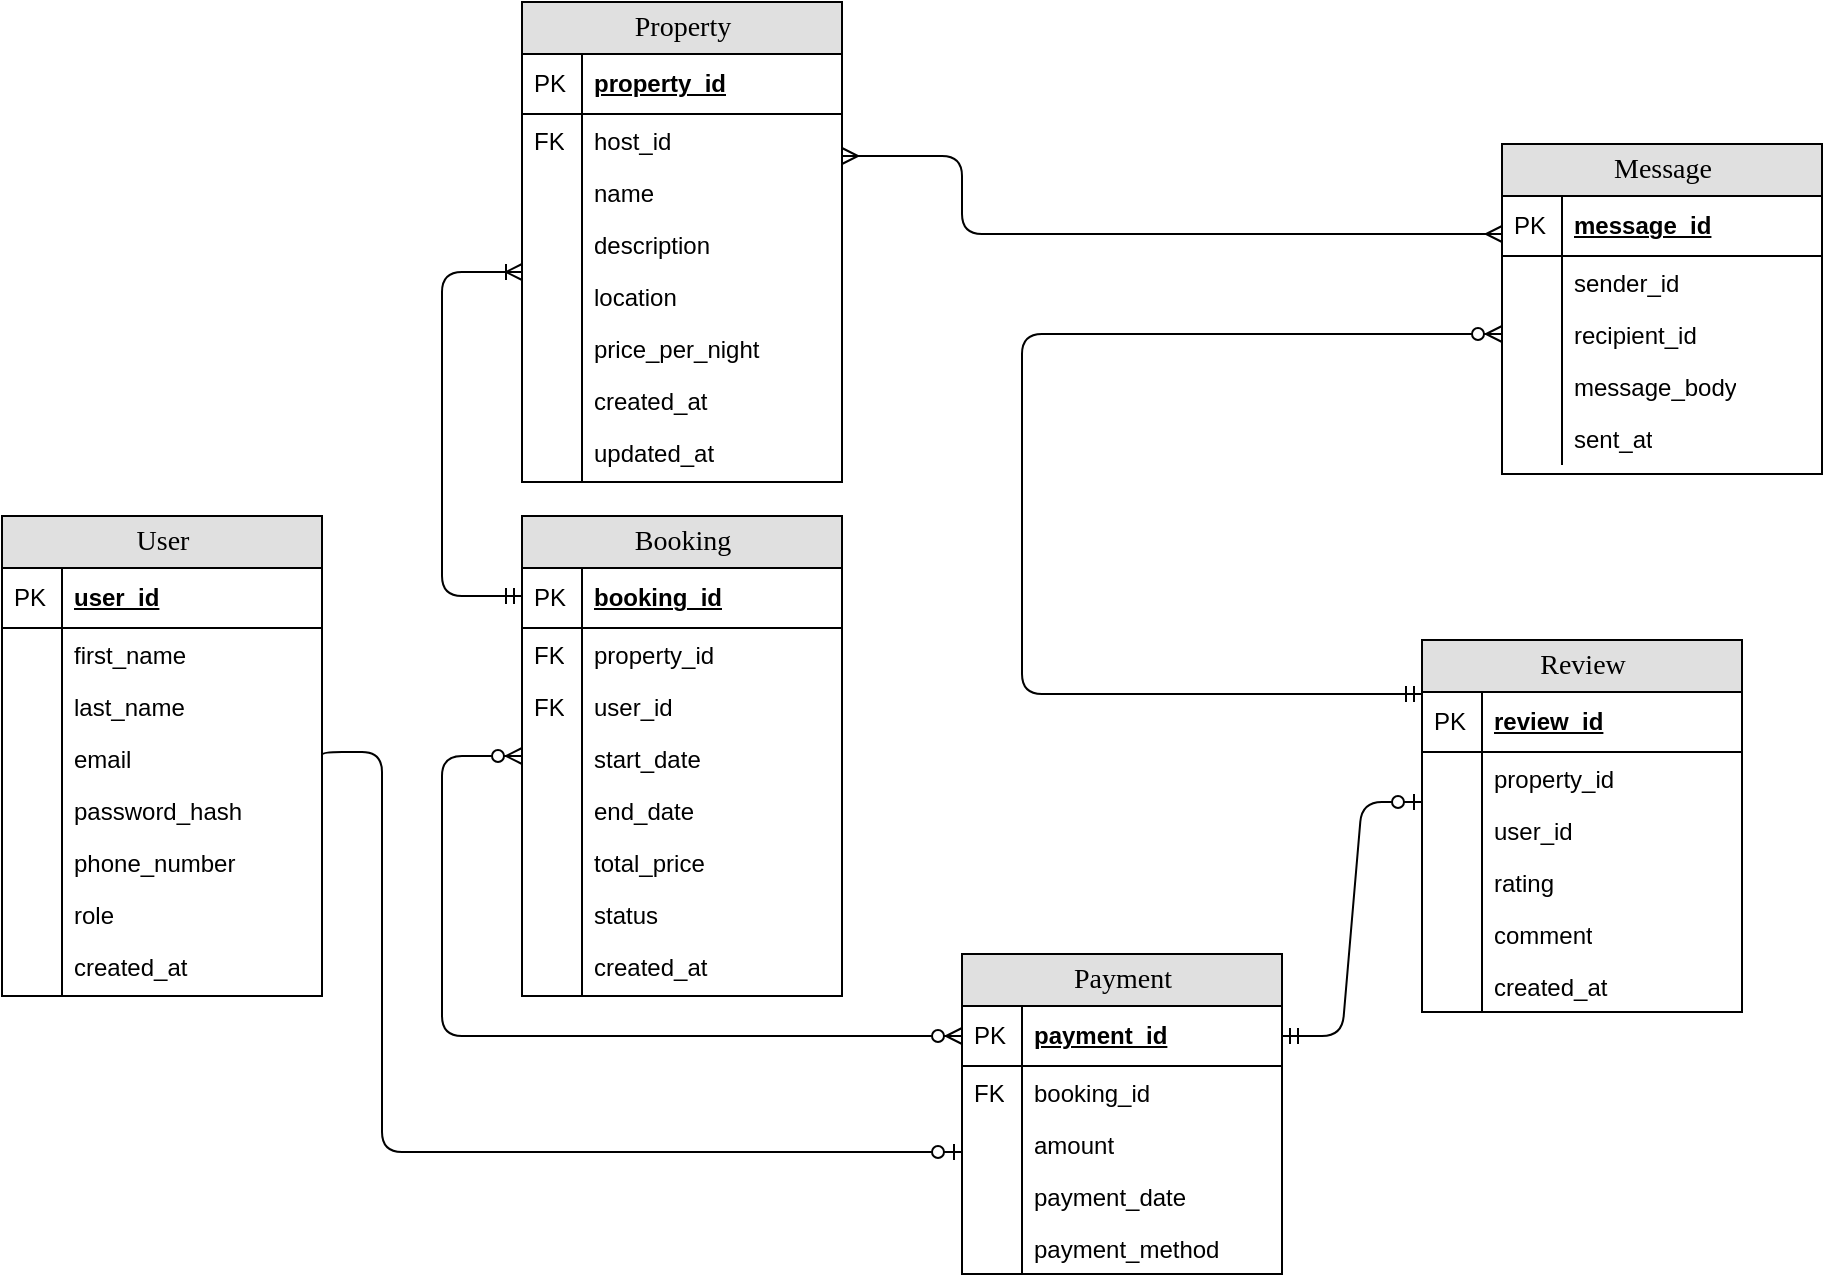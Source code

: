 <mxfile version="27.0.2">
  <diagram name="Page-1" id="e56a1550-8fbb-45ad-956c-1786394a9013">
    <mxGraphModel dx="603" dy="498" grid="1" gridSize="10" guides="1" tooltips="1" connect="1" arrows="1" fold="1" page="1" pageScale="1" pageWidth="1100" pageHeight="850" background="none" math="0" shadow="0">
      <root>
        <mxCell id="0" />
        <mxCell id="1" parent="0" />
        <mxCell id="2e49270ec7c68f3f-55" value="" style="edgeStyle=orthogonalEdgeStyle;html=1;endArrow=ERoneToMany;startArrow=ERmandOne;labelBackgroundColor=none;fontFamily=Verdana;fontSize=14;entryX=0;entryY=0.5;exitX=0;exitY=0.5;" parent="1" edge="1">
          <mxGeometry width="100" height="100" relative="1" as="geometry">
            <mxPoint x="290" y="401" as="sourcePoint" />
            <mxPoint x="290" y="239" as="targetPoint" />
            <Array as="points">
              <mxPoint x="250" y="401" />
              <mxPoint x="250" y="239" />
            </Array>
          </mxGeometry>
        </mxCell>
        <mxCell id="2e49270ec7c68f3f-56" value="" style="edgeStyle=orthogonalEdgeStyle;html=1;endArrow=ERzeroToMany;endFill=1;startArrow=ERzeroToMany;labelBackgroundColor=none;fontFamily=Verdana;fontSize=14;entryX=0;entryY=0.5;exitX=0;exitY=0.5;" parent="1" edge="1">
          <mxGeometry width="100" height="100" relative="1" as="geometry">
            <mxPoint x="510" y="621" as="sourcePoint" />
            <mxPoint x="290" y="481" as="targetPoint" />
            <Array as="points">
              <mxPoint x="250" y="621" />
              <mxPoint x="250" y="481" />
            </Array>
          </mxGeometry>
        </mxCell>
        <mxCell id="2e49270ec7c68f3f-57" value="" style="edgeStyle=orthogonalEdgeStyle;html=1;endArrow=ERmany;startArrow=ERmany;labelBackgroundColor=none;fontFamily=Verdana;fontSize=14;entryX=1;entryY=0.5;" parent="1" edge="1">
          <mxGeometry width="100" height="100" relative="1" as="geometry">
            <mxPoint x="780" y="220" as="sourcePoint" />
            <mxPoint x="450" y="181" as="targetPoint" />
            <Array as="points">
              <mxPoint x="510" y="220" />
              <mxPoint x="510" y="181" />
            </Array>
          </mxGeometry>
        </mxCell>
        <mxCell id="2e49270ec7c68f3f-58" value="" style="edgeStyle=orthogonalEdgeStyle;html=1;endArrow=ERzeroToMany;startArrow=ERmandOne;labelBackgroundColor=none;fontFamily=Verdana;fontSize=14;exitX=0;exitY=0.5;" parent="1" edge="1">
          <mxGeometry width="100" height="100" relative="1" as="geometry">
            <mxPoint x="740" y="450" as="sourcePoint" />
            <mxPoint x="780" y="270" as="targetPoint" />
            <Array as="points">
              <mxPoint x="540" y="450" />
              <mxPoint x="540" y="270" />
            </Array>
          </mxGeometry>
        </mxCell>
        <mxCell id="2e49270ec7c68f3f-60" value="" style="edgeStyle=entityRelationEdgeStyle;html=1;endArrow=ERzeroToOne;startArrow=ERmandOne;labelBackgroundColor=none;fontFamily=Verdana;fontSize=14;exitX=1;exitY=0.5;entryX=0;entryY=0.5;" parent="1" edge="1">
          <mxGeometry width="100" height="100" relative="1" as="geometry">
            <mxPoint x="670" y="621" as="sourcePoint" />
            <mxPoint x="740" y="504" as="targetPoint" />
          </mxGeometry>
        </mxCell>
        <mxCell id="2e49270ec7c68f3f-80" value="User" style="swimlane;html=1;fontStyle=0;childLayout=stackLayout;horizontal=1;startSize=26;fillColor=#e0e0e0;horizontalStack=0;resizeParent=1;resizeLast=0;collapsible=1;marginBottom=0;swimlaneFillColor=#ffffff;align=center;rounded=0;shadow=0;comic=0;labelBackgroundColor=none;strokeWidth=1;fontFamily=Verdana;fontSize=14" parent="1" vertex="1">
          <mxGeometry x="30" y="361" width="160" height="240" as="geometry" />
        </mxCell>
        <mxCell id="2e49270ec7c68f3f-81" value="user_id" style="shape=partialRectangle;top=0;left=0;right=0;bottom=1;html=1;align=left;verticalAlign=middle;fillColor=none;spacingLeft=34;spacingRight=4;whiteSpace=wrap;overflow=hidden;rotatable=0;points=[[0,0.5],[1,0.5]];portConstraint=eastwest;dropTarget=0;fontStyle=5;" parent="2e49270ec7c68f3f-80" vertex="1">
          <mxGeometry y="26" width="160" height="30" as="geometry" />
        </mxCell>
        <mxCell id="2e49270ec7c68f3f-82" value="PK" style="shape=partialRectangle;top=0;left=0;bottom=0;html=1;fillColor=none;align=left;verticalAlign=middle;spacingLeft=4;spacingRight=4;whiteSpace=wrap;overflow=hidden;rotatable=0;points=[];portConstraint=eastwest;part=1;" parent="2e49270ec7c68f3f-81" vertex="1" connectable="0">
          <mxGeometry width="30" height="30" as="geometry" />
        </mxCell>
        <mxCell id="2e49270ec7c68f3f-83" value="first_name" style="shape=partialRectangle;top=0;left=0;right=0;bottom=0;html=1;align=left;verticalAlign=top;fillColor=none;spacingLeft=34;spacingRight=4;whiteSpace=wrap;overflow=hidden;rotatable=0;points=[[0,0.5],[1,0.5]];portConstraint=eastwest;dropTarget=0;" parent="2e49270ec7c68f3f-80" vertex="1">
          <mxGeometry y="56" width="160" height="26" as="geometry" />
        </mxCell>
        <mxCell id="2e49270ec7c68f3f-84" value="" style="shape=partialRectangle;top=0;left=0;bottom=0;html=1;fillColor=none;align=left;verticalAlign=top;spacingLeft=4;spacingRight=4;whiteSpace=wrap;overflow=hidden;rotatable=0;points=[];portConstraint=eastwest;part=1;" parent="2e49270ec7c68f3f-83" vertex="1" connectable="0">
          <mxGeometry width="30" height="26" as="geometry" />
        </mxCell>
        <mxCell id="2e49270ec7c68f3f-85" value="last_name" style="shape=partialRectangle;top=0;left=0;right=0;bottom=0;html=1;align=left;verticalAlign=top;fillColor=none;spacingLeft=34;spacingRight=4;whiteSpace=wrap;overflow=hidden;rotatable=0;points=[[0,0.5],[1,0.5]];portConstraint=eastwest;dropTarget=0;" parent="2e49270ec7c68f3f-80" vertex="1">
          <mxGeometry y="82" width="160" height="26" as="geometry" />
        </mxCell>
        <mxCell id="2e49270ec7c68f3f-86" value="" style="shape=partialRectangle;top=0;left=0;bottom=0;html=1;fillColor=none;align=left;verticalAlign=top;spacingLeft=4;spacingRight=4;whiteSpace=wrap;overflow=hidden;rotatable=0;points=[];portConstraint=eastwest;part=1;" parent="2e49270ec7c68f3f-85" vertex="1" connectable="0">
          <mxGeometry width="30" height="26" as="geometry" />
        </mxCell>
        <mxCell id="2e49270ec7c68f3f-87" value="email" style="shape=partialRectangle;top=0;left=0;right=0;bottom=0;html=1;align=left;verticalAlign=top;fillColor=none;spacingLeft=34;spacingRight=4;whiteSpace=wrap;overflow=hidden;rotatable=0;points=[[0,0.5],[1,0.5]];portConstraint=eastwest;dropTarget=0;" parent="2e49270ec7c68f3f-80" vertex="1">
          <mxGeometry y="108" width="160" height="26" as="geometry" />
        </mxCell>
        <mxCell id="2e49270ec7c68f3f-88" value="" style="shape=partialRectangle;top=0;left=0;bottom=0;html=1;fillColor=none;align=left;verticalAlign=top;spacingLeft=4;spacingRight=4;whiteSpace=wrap;overflow=hidden;rotatable=0;points=[];portConstraint=eastwest;part=1;" parent="2e49270ec7c68f3f-87" vertex="1" connectable="0">
          <mxGeometry width="30" height="26" as="geometry" />
        </mxCell>
        <mxCell id="2e49270ec7c68f3f-89" value="password_hash" style="shape=partialRectangle;top=0;left=0;right=0;bottom=0;html=1;align=left;verticalAlign=top;fillColor=none;spacingLeft=34;spacingRight=4;whiteSpace=wrap;overflow=hidden;rotatable=0;points=[[0,0.5],[1,0.5]];portConstraint=eastwest;dropTarget=0;" parent="2e49270ec7c68f3f-80" vertex="1">
          <mxGeometry y="134" width="160" height="26" as="geometry" />
        </mxCell>
        <mxCell id="2e49270ec7c68f3f-90" value="" style="shape=partialRectangle;top=0;left=0;bottom=0;html=1;fillColor=none;align=left;verticalAlign=top;spacingLeft=4;spacingRight=4;whiteSpace=wrap;overflow=hidden;rotatable=0;points=[];portConstraint=eastwest;part=1;" parent="2e49270ec7c68f3f-89" vertex="1" connectable="0">
          <mxGeometry width="30" height="26.0" as="geometry" />
        </mxCell>
        <mxCell id="otCsYMCpVEAgwkgXIPGF-5" value="phone_number" style="shape=partialRectangle;top=0;left=0;right=0;bottom=0;html=1;align=left;verticalAlign=top;fillColor=none;spacingLeft=34;spacingRight=4;whiteSpace=wrap;overflow=hidden;rotatable=0;points=[[0,0.5],[1,0.5]];portConstraint=eastwest;dropTarget=0;" vertex="1" parent="2e49270ec7c68f3f-80">
          <mxGeometry y="160" width="160" height="26" as="geometry" />
        </mxCell>
        <mxCell id="otCsYMCpVEAgwkgXIPGF-6" value="" style="shape=partialRectangle;top=0;left=0;bottom=0;html=1;fillColor=none;align=left;verticalAlign=top;spacingLeft=4;spacingRight=4;whiteSpace=wrap;overflow=hidden;rotatable=0;points=[];portConstraint=eastwest;part=1;" vertex="1" connectable="0" parent="otCsYMCpVEAgwkgXIPGF-5">
          <mxGeometry width="30" height="26.0" as="geometry" />
        </mxCell>
        <mxCell id="otCsYMCpVEAgwkgXIPGF-3" value="role" style="shape=partialRectangle;top=0;left=0;right=0;bottom=0;html=1;align=left;verticalAlign=top;fillColor=none;spacingLeft=34;spacingRight=4;whiteSpace=wrap;overflow=hidden;rotatable=0;points=[[0,0.5],[1,0.5]];portConstraint=eastwest;dropTarget=0;" vertex="1" parent="2e49270ec7c68f3f-80">
          <mxGeometry y="186" width="160" height="26" as="geometry" />
        </mxCell>
        <mxCell id="otCsYMCpVEAgwkgXIPGF-4" value="" style="shape=partialRectangle;top=0;left=0;bottom=0;html=1;fillColor=none;align=left;verticalAlign=top;spacingLeft=4;spacingRight=4;whiteSpace=wrap;overflow=hidden;rotatable=0;points=[];portConstraint=eastwest;part=1;" vertex="1" connectable="0" parent="otCsYMCpVEAgwkgXIPGF-3">
          <mxGeometry width="30" height="26.0" as="geometry" />
        </mxCell>
        <mxCell id="otCsYMCpVEAgwkgXIPGF-1" value="created_at" style="shape=partialRectangle;top=0;left=0;right=0;bottom=0;html=1;align=left;verticalAlign=top;fillColor=none;spacingLeft=34;spacingRight=4;whiteSpace=wrap;overflow=hidden;rotatable=0;points=[[0,0.5],[1,0.5]];portConstraint=eastwest;dropTarget=0;" vertex="1" parent="2e49270ec7c68f3f-80">
          <mxGeometry y="212" width="160" height="28" as="geometry" />
        </mxCell>
        <mxCell id="otCsYMCpVEAgwkgXIPGF-2" value="" style="shape=partialRectangle;top=0;left=0;bottom=0;html=1;fillColor=none;align=left;verticalAlign=top;spacingLeft=4;spacingRight=4;whiteSpace=wrap;overflow=hidden;rotatable=0;points=[];portConstraint=eastwest;part=1;" vertex="1" connectable="0" parent="otCsYMCpVEAgwkgXIPGF-1">
          <mxGeometry width="30" height="28.0" as="geometry" />
        </mxCell>
        <mxCell id="2e49270ec7c68f3f-92" value="" style="edgeStyle=orthogonalEdgeStyle;html=1;endArrow=ERzeroToOne;endFill=1;labelBackgroundColor=none;fontFamily=Verdana;fontSize=14;entryX=0;entryY=0.5;exitX=1;exitY=0.5;" parent="1" source="2e49270ec7c68f3f-87" edge="1">
          <mxGeometry width="100" height="100" relative="1" as="geometry">
            <mxPoint x="200.353" y="408.941" as="sourcePoint" />
            <mxPoint x="510" y="679" as="targetPoint" />
            <Array as="points">
              <mxPoint x="220" y="479" />
              <mxPoint x="220" y="679" />
            </Array>
          </mxGeometry>
        </mxCell>
        <mxCell id="otCsYMCpVEAgwkgXIPGF-7" value="Property" style="swimlane;html=1;fontStyle=0;childLayout=stackLayout;horizontal=1;startSize=26;fillColor=#e0e0e0;horizontalStack=0;resizeParent=1;resizeLast=0;collapsible=1;marginBottom=0;swimlaneFillColor=#ffffff;align=center;rounded=0;shadow=0;comic=0;labelBackgroundColor=none;strokeWidth=1;fontFamily=Verdana;fontSize=14" vertex="1" parent="1">
          <mxGeometry x="290" y="104" width="160" height="240" as="geometry" />
        </mxCell>
        <mxCell id="otCsYMCpVEAgwkgXIPGF-8" value="property_id" style="shape=partialRectangle;top=0;left=0;right=0;bottom=1;html=1;align=left;verticalAlign=middle;fillColor=none;spacingLeft=34;spacingRight=4;whiteSpace=wrap;overflow=hidden;rotatable=0;points=[[0,0.5],[1,0.5]];portConstraint=eastwest;dropTarget=0;fontStyle=5;" vertex="1" parent="otCsYMCpVEAgwkgXIPGF-7">
          <mxGeometry y="26" width="160" height="30" as="geometry" />
        </mxCell>
        <mxCell id="otCsYMCpVEAgwkgXIPGF-9" value="PK" style="shape=partialRectangle;top=0;left=0;bottom=0;html=1;fillColor=none;align=left;verticalAlign=middle;spacingLeft=4;spacingRight=4;whiteSpace=wrap;overflow=hidden;rotatable=0;points=[];portConstraint=eastwest;part=1;" vertex="1" connectable="0" parent="otCsYMCpVEAgwkgXIPGF-8">
          <mxGeometry width="30" height="30" as="geometry" />
        </mxCell>
        <mxCell id="otCsYMCpVEAgwkgXIPGF-10" value="host_id" style="shape=partialRectangle;top=0;left=0;right=0;bottom=0;html=1;align=left;verticalAlign=top;fillColor=none;spacingLeft=34;spacingRight=4;whiteSpace=wrap;overflow=hidden;rotatable=0;points=[[0,0.5],[1,0.5]];portConstraint=eastwest;dropTarget=0;" vertex="1" parent="otCsYMCpVEAgwkgXIPGF-7">
          <mxGeometry y="56" width="160" height="26" as="geometry" />
        </mxCell>
        <mxCell id="otCsYMCpVEAgwkgXIPGF-11" value="FK" style="shape=partialRectangle;top=0;left=0;bottom=0;html=1;fillColor=none;align=left;verticalAlign=top;spacingLeft=4;spacingRight=4;whiteSpace=wrap;overflow=hidden;rotatable=0;points=[];portConstraint=eastwest;part=1;" vertex="1" connectable="0" parent="otCsYMCpVEAgwkgXIPGF-10">
          <mxGeometry width="30" height="26" as="geometry" />
        </mxCell>
        <mxCell id="otCsYMCpVEAgwkgXIPGF-12" value="name" style="shape=partialRectangle;top=0;left=0;right=0;bottom=0;html=1;align=left;verticalAlign=top;fillColor=none;spacingLeft=34;spacingRight=4;whiteSpace=wrap;overflow=hidden;rotatable=0;points=[[0,0.5],[1,0.5]];portConstraint=eastwest;dropTarget=0;" vertex="1" parent="otCsYMCpVEAgwkgXIPGF-7">
          <mxGeometry y="82" width="160" height="26" as="geometry" />
        </mxCell>
        <mxCell id="otCsYMCpVEAgwkgXIPGF-13" value="" style="shape=partialRectangle;top=0;left=0;bottom=0;html=1;fillColor=none;align=left;verticalAlign=top;spacingLeft=4;spacingRight=4;whiteSpace=wrap;overflow=hidden;rotatable=0;points=[];portConstraint=eastwest;part=1;" vertex="1" connectable="0" parent="otCsYMCpVEAgwkgXIPGF-12">
          <mxGeometry width="30" height="26" as="geometry" />
        </mxCell>
        <mxCell id="otCsYMCpVEAgwkgXIPGF-14" value="description" style="shape=partialRectangle;top=0;left=0;right=0;bottom=0;html=1;align=left;verticalAlign=top;fillColor=none;spacingLeft=34;spacingRight=4;whiteSpace=wrap;overflow=hidden;rotatable=0;points=[[0,0.5],[1,0.5]];portConstraint=eastwest;dropTarget=0;" vertex="1" parent="otCsYMCpVEAgwkgXIPGF-7">
          <mxGeometry y="108" width="160" height="26" as="geometry" />
        </mxCell>
        <mxCell id="otCsYMCpVEAgwkgXIPGF-15" value="" style="shape=partialRectangle;top=0;left=0;bottom=0;html=1;fillColor=none;align=left;verticalAlign=top;spacingLeft=4;spacingRight=4;whiteSpace=wrap;overflow=hidden;rotatable=0;points=[];portConstraint=eastwest;part=1;" vertex="1" connectable="0" parent="otCsYMCpVEAgwkgXIPGF-14">
          <mxGeometry width="30" height="26" as="geometry" />
        </mxCell>
        <mxCell id="otCsYMCpVEAgwkgXIPGF-16" value="location" style="shape=partialRectangle;top=0;left=0;right=0;bottom=0;html=1;align=left;verticalAlign=top;fillColor=none;spacingLeft=34;spacingRight=4;whiteSpace=wrap;overflow=hidden;rotatable=0;points=[[0,0.5],[1,0.5]];portConstraint=eastwest;dropTarget=0;" vertex="1" parent="otCsYMCpVEAgwkgXIPGF-7">
          <mxGeometry y="134" width="160" height="26" as="geometry" />
        </mxCell>
        <mxCell id="otCsYMCpVEAgwkgXIPGF-17" value="" style="shape=partialRectangle;top=0;left=0;bottom=0;html=1;fillColor=none;align=left;verticalAlign=top;spacingLeft=4;spacingRight=4;whiteSpace=wrap;overflow=hidden;rotatable=0;points=[];portConstraint=eastwest;part=1;" vertex="1" connectable="0" parent="otCsYMCpVEAgwkgXIPGF-16">
          <mxGeometry width="30" height="26.0" as="geometry" />
        </mxCell>
        <mxCell id="otCsYMCpVEAgwkgXIPGF-18" value="price_per_night" style="shape=partialRectangle;top=0;left=0;right=0;bottom=0;html=1;align=left;verticalAlign=top;fillColor=none;spacingLeft=34;spacingRight=4;whiteSpace=wrap;overflow=hidden;rotatable=0;points=[[0,0.5],[1,0.5]];portConstraint=eastwest;dropTarget=0;" vertex="1" parent="otCsYMCpVEAgwkgXIPGF-7">
          <mxGeometry y="160" width="160" height="26" as="geometry" />
        </mxCell>
        <mxCell id="otCsYMCpVEAgwkgXIPGF-19" value="" style="shape=partialRectangle;top=0;left=0;bottom=0;html=1;fillColor=none;align=left;verticalAlign=top;spacingLeft=4;spacingRight=4;whiteSpace=wrap;overflow=hidden;rotatable=0;points=[];portConstraint=eastwest;part=1;" vertex="1" connectable="0" parent="otCsYMCpVEAgwkgXIPGF-18">
          <mxGeometry width="30" height="26.0" as="geometry" />
        </mxCell>
        <mxCell id="otCsYMCpVEAgwkgXIPGF-20" value="created_at" style="shape=partialRectangle;top=0;left=0;right=0;bottom=0;html=1;align=left;verticalAlign=top;fillColor=none;spacingLeft=34;spacingRight=4;whiteSpace=wrap;overflow=hidden;rotatable=0;points=[[0,0.5],[1,0.5]];portConstraint=eastwest;dropTarget=0;" vertex="1" parent="otCsYMCpVEAgwkgXIPGF-7">
          <mxGeometry y="186" width="160" height="26" as="geometry" />
        </mxCell>
        <mxCell id="otCsYMCpVEAgwkgXIPGF-21" value="" style="shape=partialRectangle;top=0;left=0;bottom=0;html=1;fillColor=none;align=left;verticalAlign=top;spacingLeft=4;spacingRight=4;whiteSpace=wrap;overflow=hidden;rotatable=0;points=[];portConstraint=eastwest;part=1;" vertex="1" connectable="0" parent="otCsYMCpVEAgwkgXIPGF-20">
          <mxGeometry width="30" height="26.0" as="geometry" />
        </mxCell>
        <mxCell id="otCsYMCpVEAgwkgXIPGF-22" value="updated_at" style="shape=partialRectangle;top=0;left=0;right=0;bottom=0;html=1;align=left;verticalAlign=top;fillColor=none;spacingLeft=34;spacingRight=4;whiteSpace=wrap;overflow=hidden;rotatable=0;points=[[0,0.5],[1,0.5]];portConstraint=eastwest;dropTarget=0;" vertex="1" parent="otCsYMCpVEAgwkgXIPGF-7">
          <mxGeometry y="212" width="160" height="28" as="geometry" />
        </mxCell>
        <mxCell id="otCsYMCpVEAgwkgXIPGF-23" value="" style="shape=partialRectangle;top=0;left=0;bottom=0;html=1;fillColor=none;align=left;verticalAlign=top;spacingLeft=4;spacingRight=4;whiteSpace=wrap;overflow=hidden;rotatable=0;points=[];portConstraint=eastwest;part=1;" vertex="1" connectable="0" parent="otCsYMCpVEAgwkgXIPGF-22">
          <mxGeometry width="30" height="28.0" as="geometry" />
        </mxCell>
        <mxCell id="otCsYMCpVEAgwkgXIPGF-24" value="Booking" style="swimlane;html=1;fontStyle=0;childLayout=stackLayout;horizontal=1;startSize=26;fillColor=#e0e0e0;horizontalStack=0;resizeParent=1;resizeLast=0;collapsible=1;marginBottom=0;swimlaneFillColor=#ffffff;align=center;rounded=0;shadow=0;comic=0;labelBackgroundColor=none;strokeWidth=1;fontFamily=Verdana;fontSize=14" vertex="1" parent="1">
          <mxGeometry x="290" y="361" width="160" height="240" as="geometry" />
        </mxCell>
        <mxCell id="otCsYMCpVEAgwkgXIPGF-25" value="booking_id" style="shape=partialRectangle;top=0;left=0;right=0;bottom=1;html=1;align=left;verticalAlign=middle;fillColor=none;spacingLeft=34;spacingRight=4;whiteSpace=wrap;overflow=hidden;rotatable=0;points=[[0,0.5],[1,0.5]];portConstraint=eastwest;dropTarget=0;fontStyle=5;" vertex="1" parent="otCsYMCpVEAgwkgXIPGF-24">
          <mxGeometry y="26" width="160" height="30" as="geometry" />
        </mxCell>
        <mxCell id="otCsYMCpVEAgwkgXIPGF-26" value="PK" style="shape=partialRectangle;top=0;left=0;bottom=0;html=1;fillColor=none;align=left;verticalAlign=middle;spacingLeft=4;spacingRight=4;whiteSpace=wrap;overflow=hidden;rotatable=0;points=[];portConstraint=eastwest;part=1;" vertex="1" connectable="0" parent="otCsYMCpVEAgwkgXIPGF-25">
          <mxGeometry width="30" height="30" as="geometry" />
        </mxCell>
        <mxCell id="otCsYMCpVEAgwkgXIPGF-27" value="property_id" style="shape=partialRectangle;top=0;left=0;right=0;bottom=0;html=1;align=left;verticalAlign=top;fillColor=none;spacingLeft=34;spacingRight=4;whiteSpace=wrap;overflow=hidden;rotatable=0;points=[[0,0.5],[1,0.5]];portConstraint=eastwest;dropTarget=0;" vertex="1" parent="otCsYMCpVEAgwkgXIPGF-24">
          <mxGeometry y="56" width="160" height="26" as="geometry" />
        </mxCell>
        <mxCell id="otCsYMCpVEAgwkgXIPGF-28" value="FK" style="shape=partialRectangle;top=0;left=0;bottom=0;html=1;fillColor=none;align=left;verticalAlign=top;spacingLeft=4;spacingRight=4;whiteSpace=wrap;overflow=hidden;rotatable=0;points=[];portConstraint=eastwest;part=1;" vertex="1" connectable="0" parent="otCsYMCpVEAgwkgXIPGF-27">
          <mxGeometry width="30" height="26" as="geometry" />
        </mxCell>
        <mxCell id="otCsYMCpVEAgwkgXIPGF-29" value="user_id" style="shape=partialRectangle;top=0;left=0;right=0;bottom=0;html=1;align=left;verticalAlign=top;fillColor=none;spacingLeft=34;spacingRight=4;whiteSpace=wrap;overflow=hidden;rotatable=0;points=[[0,0.5],[1,0.5]];portConstraint=eastwest;dropTarget=0;" vertex="1" parent="otCsYMCpVEAgwkgXIPGF-24">
          <mxGeometry y="82" width="160" height="26" as="geometry" />
        </mxCell>
        <mxCell id="otCsYMCpVEAgwkgXIPGF-30" value="FK" style="shape=partialRectangle;top=0;left=0;bottom=0;html=1;fillColor=none;align=left;verticalAlign=top;spacingLeft=4;spacingRight=4;whiteSpace=wrap;overflow=hidden;rotatable=0;points=[];portConstraint=eastwest;part=1;" vertex="1" connectable="0" parent="otCsYMCpVEAgwkgXIPGF-29">
          <mxGeometry width="30" height="26" as="geometry" />
        </mxCell>
        <mxCell id="otCsYMCpVEAgwkgXIPGF-31" value="start_date" style="shape=partialRectangle;top=0;left=0;right=0;bottom=0;html=1;align=left;verticalAlign=top;fillColor=none;spacingLeft=34;spacingRight=4;whiteSpace=wrap;overflow=hidden;rotatable=0;points=[[0,0.5],[1,0.5]];portConstraint=eastwest;dropTarget=0;" vertex="1" parent="otCsYMCpVEAgwkgXIPGF-24">
          <mxGeometry y="108" width="160" height="26" as="geometry" />
        </mxCell>
        <mxCell id="otCsYMCpVEAgwkgXIPGF-32" value="" style="shape=partialRectangle;top=0;left=0;bottom=0;html=1;fillColor=none;align=left;verticalAlign=top;spacingLeft=4;spacingRight=4;whiteSpace=wrap;overflow=hidden;rotatable=0;points=[];portConstraint=eastwest;part=1;" vertex="1" connectable="0" parent="otCsYMCpVEAgwkgXIPGF-31">
          <mxGeometry width="30" height="26" as="geometry" />
        </mxCell>
        <mxCell id="otCsYMCpVEAgwkgXIPGF-33" value="end_date" style="shape=partialRectangle;top=0;left=0;right=0;bottom=0;html=1;align=left;verticalAlign=top;fillColor=none;spacingLeft=34;spacingRight=4;whiteSpace=wrap;overflow=hidden;rotatable=0;points=[[0,0.5],[1,0.5]];portConstraint=eastwest;dropTarget=0;" vertex="1" parent="otCsYMCpVEAgwkgXIPGF-24">
          <mxGeometry y="134" width="160" height="26" as="geometry" />
        </mxCell>
        <mxCell id="otCsYMCpVEAgwkgXIPGF-34" value="" style="shape=partialRectangle;top=0;left=0;bottom=0;html=1;fillColor=none;align=left;verticalAlign=top;spacingLeft=4;spacingRight=4;whiteSpace=wrap;overflow=hidden;rotatable=0;points=[];portConstraint=eastwest;part=1;" vertex="1" connectable="0" parent="otCsYMCpVEAgwkgXIPGF-33">
          <mxGeometry width="30" height="26.0" as="geometry" />
        </mxCell>
        <mxCell id="otCsYMCpVEAgwkgXIPGF-35" value="total_price" style="shape=partialRectangle;top=0;left=0;right=0;bottom=0;html=1;align=left;verticalAlign=top;fillColor=none;spacingLeft=34;spacingRight=4;whiteSpace=wrap;overflow=hidden;rotatable=0;points=[[0,0.5],[1,0.5]];portConstraint=eastwest;dropTarget=0;" vertex="1" parent="otCsYMCpVEAgwkgXIPGF-24">
          <mxGeometry y="160" width="160" height="26" as="geometry" />
        </mxCell>
        <mxCell id="otCsYMCpVEAgwkgXIPGF-36" value="" style="shape=partialRectangle;top=0;left=0;bottom=0;html=1;fillColor=none;align=left;verticalAlign=top;spacingLeft=4;spacingRight=4;whiteSpace=wrap;overflow=hidden;rotatable=0;points=[];portConstraint=eastwest;part=1;" vertex="1" connectable="0" parent="otCsYMCpVEAgwkgXIPGF-35">
          <mxGeometry width="30" height="26.0" as="geometry" />
        </mxCell>
        <mxCell id="otCsYMCpVEAgwkgXIPGF-37" value="status" style="shape=partialRectangle;top=0;left=0;right=0;bottom=0;html=1;align=left;verticalAlign=top;fillColor=none;spacingLeft=34;spacingRight=4;whiteSpace=wrap;overflow=hidden;rotatable=0;points=[[0,0.5],[1,0.5]];portConstraint=eastwest;dropTarget=0;" vertex="1" parent="otCsYMCpVEAgwkgXIPGF-24">
          <mxGeometry y="186" width="160" height="26" as="geometry" />
        </mxCell>
        <mxCell id="otCsYMCpVEAgwkgXIPGF-38" value="" style="shape=partialRectangle;top=0;left=0;bottom=0;html=1;fillColor=none;align=left;verticalAlign=top;spacingLeft=4;spacingRight=4;whiteSpace=wrap;overflow=hidden;rotatable=0;points=[];portConstraint=eastwest;part=1;" vertex="1" connectable="0" parent="otCsYMCpVEAgwkgXIPGF-37">
          <mxGeometry width="30" height="26.0" as="geometry" />
        </mxCell>
        <mxCell id="otCsYMCpVEAgwkgXIPGF-39" value="created_at" style="shape=partialRectangle;top=0;left=0;right=0;bottom=0;html=1;align=left;verticalAlign=top;fillColor=none;spacingLeft=34;spacingRight=4;whiteSpace=wrap;overflow=hidden;rotatable=0;points=[[0,0.5],[1,0.5]];portConstraint=eastwest;dropTarget=0;" vertex="1" parent="otCsYMCpVEAgwkgXIPGF-24">
          <mxGeometry y="212" width="160" height="28" as="geometry" />
        </mxCell>
        <mxCell id="otCsYMCpVEAgwkgXIPGF-40" value="" style="shape=partialRectangle;top=0;left=0;bottom=0;html=1;fillColor=none;align=left;verticalAlign=top;spacingLeft=4;spacingRight=4;whiteSpace=wrap;overflow=hidden;rotatable=0;points=[];portConstraint=eastwest;part=1;" vertex="1" connectable="0" parent="otCsYMCpVEAgwkgXIPGF-39">
          <mxGeometry width="30" height="28.0" as="geometry" />
        </mxCell>
        <mxCell id="otCsYMCpVEAgwkgXIPGF-43" value="Payment" style="swimlane;html=1;fontStyle=0;childLayout=stackLayout;horizontal=1;startSize=26;fillColor=#e0e0e0;horizontalStack=0;resizeParent=1;resizeLast=0;collapsible=1;marginBottom=0;swimlaneFillColor=#ffffff;align=center;rounded=0;shadow=0;comic=0;labelBackgroundColor=none;strokeWidth=1;fontFamily=Verdana;fontSize=14" vertex="1" parent="1">
          <mxGeometry x="510" y="580" width="160" height="160" as="geometry" />
        </mxCell>
        <mxCell id="otCsYMCpVEAgwkgXIPGF-44" value="payment_id" style="shape=partialRectangle;top=0;left=0;right=0;bottom=1;html=1;align=left;verticalAlign=middle;fillColor=none;spacingLeft=34;spacingRight=4;whiteSpace=wrap;overflow=hidden;rotatable=0;points=[[0,0.5],[1,0.5]];portConstraint=eastwest;dropTarget=0;fontStyle=5;" vertex="1" parent="otCsYMCpVEAgwkgXIPGF-43">
          <mxGeometry y="26" width="160" height="30" as="geometry" />
        </mxCell>
        <mxCell id="otCsYMCpVEAgwkgXIPGF-45" value="PK" style="shape=partialRectangle;top=0;left=0;bottom=0;html=1;fillColor=none;align=left;verticalAlign=middle;spacingLeft=4;spacingRight=4;whiteSpace=wrap;overflow=hidden;rotatable=0;points=[];portConstraint=eastwest;part=1;" vertex="1" connectable="0" parent="otCsYMCpVEAgwkgXIPGF-44">
          <mxGeometry width="30" height="30" as="geometry" />
        </mxCell>
        <mxCell id="otCsYMCpVEAgwkgXIPGF-46" value="booking_id" style="shape=partialRectangle;top=0;left=0;right=0;bottom=0;html=1;align=left;verticalAlign=top;fillColor=none;spacingLeft=34;spacingRight=4;whiteSpace=wrap;overflow=hidden;rotatable=0;points=[[0,0.5],[1,0.5]];portConstraint=eastwest;dropTarget=0;" vertex="1" parent="otCsYMCpVEAgwkgXIPGF-43">
          <mxGeometry y="56" width="160" height="26" as="geometry" />
        </mxCell>
        <mxCell id="otCsYMCpVEAgwkgXIPGF-47" value="FK" style="shape=partialRectangle;top=0;left=0;bottom=0;html=1;fillColor=none;align=left;verticalAlign=top;spacingLeft=4;spacingRight=4;whiteSpace=wrap;overflow=hidden;rotatable=0;points=[];portConstraint=eastwest;part=1;" vertex="1" connectable="0" parent="otCsYMCpVEAgwkgXIPGF-46">
          <mxGeometry width="30" height="26" as="geometry" />
        </mxCell>
        <mxCell id="otCsYMCpVEAgwkgXIPGF-48" value="amount" style="shape=partialRectangle;top=0;left=0;right=0;bottom=0;html=1;align=left;verticalAlign=top;fillColor=none;spacingLeft=34;spacingRight=4;whiteSpace=wrap;overflow=hidden;rotatable=0;points=[[0,0.5],[1,0.5]];portConstraint=eastwest;dropTarget=0;" vertex="1" parent="otCsYMCpVEAgwkgXIPGF-43">
          <mxGeometry y="82" width="160" height="26" as="geometry" />
        </mxCell>
        <mxCell id="otCsYMCpVEAgwkgXIPGF-49" value="" style="shape=partialRectangle;top=0;left=0;bottom=0;html=1;fillColor=none;align=left;verticalAlign=top;spacingLeft=4;spacingRight=4;whiteSpace=wrap;overflow=hidden;rotatable=0;points=[];portConstraint=eastwest;part=1;" vertex="1" connectable="0" parent="otCsYMCpVEAgwkgXIPGF-48">
          <mxGeometry width="30" height="26" as="geometry" />
        </mxCell>
        <mxCell id="otCsYMCpVEAgwkgXIPGF-50" value="payment_date" style="shape=partialRectangle;top=0;left=0;right=0;bottom=0;html=1;align=left;verticalAlign=top;fillColor=none;spacingLeft=34;spacingRight=4;whiteSpace=wrap;overflow=hidden;rotatable=0;points=[[0,0.5],[1,0.5]];portConstraint=eastwest;dropTarget=0;" vertex="1" parent="otCsYMCpVEAgwkgXIPGF-43">
          <mxGeometry y="108" width="160" height="26" as="geometry" />
        </mxCell>
        <mxCell id="otCsYMCpVEAgwkgXIPGF-51" value="" style="shape=partialRectangle;top=0;left=0;bottom=0;html=1;fillColor=none;align=left;verticalAlign=top;spacingLeft=4;spacingRight=4;whiteSpace=wrap;overflow=hidden;rotatable=0;points=[];portConstraint=eastwest;part=1;" vertex="1" connectable="0" parent="otCsYMCpVEAgwkgXIPGF-50">
          <mxGeometry width="30" height="26" as="geometry" />
        </mxCell>
        <mxCell id="otCsYMCpVEAgwkgXIPGF-52" value="payment_method" style="shape=partialRectangle;top=0;left=0;right=0;bottom=0;html=1;align=left;verticalAlign=top;fillColor=none;spacingLeft=34;spacingRight=4;whiteSpace=wrap;overflow=hidden;rotatable=0;points=[[0,0.5],[1,0.5]];portConstraint=eastwest;dropTarget=0;" vertex="1" parent="otCsYMCpVEAgwkgXIPGF-43">
          <mxGeometry y="134" width="160" height="26" as="geometry" />
        </mxCell>
        <mxCell id="otCsYMCpVEAgwkgXIPGF-53" value="" style="shape=partialRectangle;top=0;left=0;bottom=0;html=1;fillColor=none;align=left;verticalAlign=top;spacingLeft=4;spacingRight=4;whiteSpace=wrap;overflow=hidden;rotatable=0;points=[];portConstraint=eastwest;part=1;" vertex="1" connectable="0" parent="otCsYMCpVEAgwkgXIPGF-52">
          <mxGeometry width="30" height="26.0" as="geometry" />
        </mxCell>
        <mxCell id="otCsYMCpVEAgwkgXIPGF-60" value="Review" style="swimlane;html=1;fontStyle=0;childLayout=stackLayout;horizontal=1;startSize=26;fillColor=#e0e0e0;horizontalStack=0;resizeParent=1;resizeLast=0;collapsible=1;marginBottom=0;swimlaneFillColor=#ffffff;align=center;rounded=0;shadow=0;comic=0;labelBackgroundColor=none;strokeWidth=1;fontFamily=Verdana;fontSize=14" vertex="1" parent="1">
          <mxGeometry x="740" y="423" width="160" height="186" as="geometry" />
        </mxCell>
        <mxCell id="otCsYMCpVEAgwkgXIPGF-61" value="review_id" style="shape=partialRectangle;top=0;left=0;right=0;bottom=1;html=1;align=left;verticalAlign=middle;fillColor=none;spacingLeft=34;spacingRight=4;whiteSpace=wrap;overflow=hidden;rotatable=0;points=[[0,0.5],[1,0.5]];portConstraint=eastwest;dropTarget=0;fontStyle=5;" vertex="1" parent="otCsYMCpVEAgwkgXIPGF-60">
          <mxGeometry y="26" width="160" height="30" as="geometry" />
        </mxCell>
        <mxCell id="otCsYMCpVEAgwkgXIPGF-62" value="PK" style="shape=partialRectangle;top=0;left=0;bottom=0;html=1;fillColor=none;align=left;verticalAlign=middle;spacingLeft=4;spacingRight=4;whiteSpace=wrap;overflow=hidden;rotatable=0;points=[];portConstraint=eastwest;part=1;" vertex="1" connectable="0" parent="otCsYMCpVEAgwkgXIPGF-61">
          <mxGeometry width="30" height="30" as="geometry" />
        </mxCell>
        <mxCell id="otCsYMCpVEAgwkgXIPGF-63" value="property_id" style="shape=partialRectangle;top=0;left=0;right=0;bottom=0;html=1;align=left;verticalAlign=top;fillColor=none;spacingLeft=34;spacingRight=4;whiteSpace=wrap;overflow=hidden;rotatable=0;points=[[0,0.5],[1,0.5]];portConstraint=eastwest;dropTarget=0;" vertex="1" parent="otCsYMCpVEAgwkgXIPGF-60">
          <mxGeometry y="56" width="160" height="26" as="geometry" />
        </mxCell>
        <mxCell id="otCsYMCpVEAgwkgXIPGF-64" value="" style="shape=partialRectangle;top=0;left=0;bottom=0;html=1;fillColor=none;align=left;verticalAlign=top;spacingLeft=4;spacingRight=4;whiteSpace=wrap;overflow=hidden;rotatable=0;points=[];portConstraint=eastwest;part=1;" vertex="1" connectable="0" parent="otCsYMCpVEAgwkgXIPGF-63">
          <mxGeometry width="30" height="26" as="geometry" />
        </mxCell>
        <mxCell id="otCsYMCpVEAgwkgXIPGF-65" value="user_id" style="shape=partialRectangle;top=0;left=0;right=0;bottom=0;html=1;align=left;verticalAlign=top;fillColor=none;spacingLeft=34;spacingRight=4;whiteSpace=wrap;overflow=hidden;rotatable=0;points=[[0,0.5],[1,0.5]];portConstraint=eastwest;dropTarget=0;" vertex="1" parent="otCsYMCpVEAgwkgXIPGF-60">
          <mxGeometry y="82" width="160" height="26" as="geometry" />
        </mxCell>
        <mxCell id="otCsYMCpVEAgwkgXIPGF-66" value="" style="shape=partialRectangle;top=0;left=0;bottom=0;html=1;fillColor=none;align=left;verticalAlign=top;spacingLeft=4;spacingRight=4;whiteSpace=wrap;overflow=hidden;rotatable=0;points=[];portConstraint=eastwest;part=1;" vertex="1" connectable="0" parent="otCsYMCpVEAgwkgXIPGF-65">
          <mxGeometry width="30" height="26" as="geometry" />
        </mxCell>
        <mxCell id="otCsYMCpVEAgwkgXIPGF-67" value="rating" style="shape=partialRectangle;top=0;left=0;right=0;bottom=0;html=1;align=left;verticalAlign=top;fillColor=none;spacingLeft=34;spacingRight=4;whiteSpace=wrap;overflow=hidden;rotatable=0;points=[[0,0.5],[1,0.5]];portConstraint=eastwest;dropTarget=0;" vertex="1" parent="otCsYMCpVEAgwkgXIPGF-60">
          <mxGeometry y="108" width="160" height="26" as="geometry" />
        </mxCell>
        <mxCell id="otCsYMCpVEAgwkgXIPGF-68" value="" style="shape=partialRectangle;top=0;left=0;bottom=0;html=1;fillColor=none;align=left;verticalAlign=top;spacingLeft=4;spacingRight=4;whiteSpace=wrap;overflow=hidden;rotatable=0;points=[];portConstraint=eastwest;part=1;" vertex="1" connectable="0" parent="otCsYMCpVEAgwkgXIPGF-67">
          <mxGeometry width="30" height="26" as="geometry" />
        </mxCell>
        <mxCell id="otCsYMCpVEAgwkgXIPGF-69" value="comment" style="shape=partialRectangle;top=0;left=0;right=0;bottom=0;html=1;align=left;verticalAlign=top;fillColor=none;spacingLeft=34;spacingRight=4;whiteSpace=wrap;overflow=hidden;rotatable=0;points=[[0,0.5],[1,0.5]];portConstraint=eastwest;dropTarget=0;" vertex="1" parent="otCsYMCpVEAgwkgXIPGF-60">
          <mxGeometry y="134" width="160" height="26" as="geometry" />
        </mxCell>
        <mxCell id="otCsYMCpVEAgwkgXIPGF-70" value="" style="shape=partialRectangle;top=0;left=0;bottom=0;html=1;fillColor=none;align=left;verticalAlign=top;spacingLeft=4;spacingRight=4;whiteSpace=wrap;overflow=hidden;rotatable=0;points=[];portConstraint=eastwest;part=1;" vertex="1" connectable="0" parent="otCsYMCpVEAgwkgXIPGF-69">
          <mxGeometry width="30" height="26.0" as="geometry" />
        </mxCell>
        <mxCell id="otCsYMCpVEAgwkgXIPGF-71" value="created_at" style="shape=partialRectangle;top=0;left=0;right=0;bottom=0;html=1;align=left;verticalAlign=top;fillColor=none;spacingLeft=34;spacingRight=4;whiteSpace=wrap;overflow=hidden;rotatable=0;points=[[0,0.5],[1,0.5]];portConstraint=eastwest;dropTarget=0;" vertex="1" parent="otCsYMCpVEAgwkgXIPGF-60">
          <mxGeometry y="160" width="160" height="26" as="geometry" />
        </mxCell>
        <mxCell id="otCsYMCpVEAgwkgXIPGF-72" value="" style="shape=partialRectangle;top=0;left=0;bottom=0;html=1;fillColor=none;align=left;verticalAlign=top;spacingLeft=4;spacingRight=4;whiteSpace=wrap;overflow=hidden;rotatable=0;points=[];portConstraint=eastwest;part=1;" vertex="1" connectable="0" parent="otCsYMCpVEAgwkgXIPGF-71">
          <mxGeometry width="30" height="26.0" as="geometry" />
        </mxCell>
        <mxCell id="otCsYMCpVEAgwkgXIPGF-77" value="Message" style="swimlane;html=1;fontStyle=0;childLayout=stackLayout;horizontal=1;startSize=26;fillColor=#e0e0e0;horizontalStack=0;resizeParent=1;resizeLast=0;collapsible=1;marginBottom=0;swimlaneFillColor=#ffffff;align=center;rounded=0;shadow=0;comic=0;labelBackgroundColor=none;strokeWidth=1;fontFamily=Verdana;fontSize=14" vertex="1" parent="1">
          <mxGeometry x="780" y="175" width="160" height="165" as="geometry" />
        </mxCell>
        <mxCell id="otCsYMCpVEAgwkgXIPGF-78" value="message_id" style="shape=partialRectangle;top=0;left=0;right=0;bottom=1;html=1;align=left;verticalAlign=middle;fillColor=none;spacingLeft=34;spacingRight=4;whiteSpace=wrap;overflow=hidden;rotatable=0;points=[[0,0.5],[1,0.5]];portConstraint=eastwest;dropTarget=0;fontStyle=5;" vertex="1" parent="otCsYMCpVEAgwkgXIPGF-77">
          <mxGeometry y="26" width="160" height="30" as="geometry" />
        </mxCell>
        <mxCell id="otCsYMCpVEAgwkgXIPGF-79" value="PK" style="shape=partialRectangle;top=0;left=0;bottom=0;html=1;fillColor=none;align=left;verticalAlign=middle;spacingLeft=4;spacingRight=4;whiteSpace=wrap;overflow=hidden;rotatable=0;points=[];portConstraint=eastwest;part=1;" vertex="1" connectable="0" parent="otCsYMCpVEAgwkgXIPGF-78">
          <mxGeometry width="30" height="30" as="geometry" />
        </mxCell>
        <mxCell id="otCsYMCpVEAgwkgXIPGF-80" value="sender_id" style="shape=partialRectangle;top=0;left=0;right=0;bottom=0;html=1;align=left;verticalAlign=top;fillColor=none;spacingLeft=34;spacingRight=4;whiteSpace=wrap;overflow=hidden;rotatable=0;points=[[0,0.5],[1,0.5]];portConstraint=eastwest;dropTarget=0;" vertex="1" parent="otCsYMCpVEAgwkgXIPGF-77">
          <mxGeometry y="56" width="160" height="26" as="geometry" />
        </mxCell>
        <mxCell id="otCsYMCpVEAgwkgXIPGF-81" value="" style="shape=partialRectangle;top=0;left=0;bottom=0;html=1;fillColor=none;align=left;verticalAlign=top;spacingLeft=4;spacingRight=4;whiteSpace=wrap;overflow=hidden;rotatable=0;points=[];portConstraint=eastwest;part=1;" vertex="1" connectable="0" parent="otCsYMCpVEAgwkgXIPGF-80">
          <mxGeometry width="30" height="26" as="geometry" />
        </mxCell>
        <mxCell id="otCsYMCpVEAgwkgXIPGF-82" value="recipient_id" style="shape=partialRectangle;top=0;left=0;right=0;bottom=0;html=1;align=left;verticalAlign=top;fillColor=none;spacingLeft=34;spacingRight=4;whiteSpace=wrap;overflow=hidden;rotatable=0;points=[[0,0.5],[1,0.5]];portConstraint=eastwest;dropTarget=0;" vertex="1" parent="otCsYMCpVEAgwkgXIPGF-77">
          <mxGeometry y="82" width="160" height="26" as="geometry" />
        </mxCell>
        <mxCell id="otCsYMCpVEAgwkgXIPGF-83" value="" style="shape=partialRectangle;top=0;left=0;bottom=0;html=1;fillColor=none;align=left;verticalAlign=top;spacingLeft=4;spacingRight=4;whiteSpace=wrap;overflow=hidden;rotatable=0;points=[];portConstraint=eastwest;part=1;" vertex="1" connectable="0" parent="otCsYMCpVEAgwkgXIPGF-82">
          <mxGeometry width="30" height="26" as="geometry" />
        </mxCell>
        <mxCell id="otCsYMCpVEAgwkgXIPGF-84" value="message_body" style="shape=partialRectangle;top=0;left=0;right=0;bottom=0;html=1;align=left;verticalAlign=top;fillColor=none;spacingLeft=34;spacingRight=4;whiteSpace=wrap;overflow=hidden;rotatable=0;points=[[0,0.5],[1,0.5]];portConstraint=eastwest;dropTarget=0;" vertex="1" parent="otCsYMCpVEAgwkgXIPGF-77">
          <mxGeometry y="108" width="160" height="26" as="geometry" />
        </mxCell>
        <mxCell id="otCsYMCpVEAgwkgXIPGF-85" value="" style="shape=partialRectangle;top=0;left=0;bottom=0;html=1;fillColor=none;align=left;verticalAlign=top;spacingLeft=4;spacingRight=4;whiteSpace=wrap;overflow=hidden;rotatable=0;points=[];portConstraint=eastwest;part=1;" vertex="1" connectable="0" parent="otCsYMCpVEAgwkgXIPGF-84">
          <mxGeometry width="30" height="26" as="geometry" />
        </mxCell>
        <mxCell id="otCsYMCpVEAgwkgXIPGF-86" value="sent_at" style="shape=partialRectangle;top=0;left=0;right=0;bottom=0;html=1;align=left;verticalAlign=top;fillColor=none;spacingLeft=34;spacingRight=4;whiteSpace=wrap;overflow=hidden;rotatable=0;points=[[0,0.5],[1,0.5]];portConstraint=eastwest;dropTarget=0;" vertex="1" parent="otCsYMCpVEAgwkgXIPGF-77">
          <mxGeometry y="134" width="160" height="26" as="geometry" />
        </mxCell>
        <mxCell id="otCsYMCpVEAgwkgXIPGF-87" value="" style="shape=partialRectangle;top=0;left=0;bottom=0;html=1;fillColor=none;align=left;verticalAlign=top;spacingLeft=4;spacingRight=4;whiteSpace=wrap;overflow=hidden;rotatable=0;points=[];portConstraint=eastwest;part=1;" vertex="1" connectable="0" parent="otCsYMCpVEAgwkgXIPGF-86">
          <mxGeometry width="30" height="26.0" as="geometry" />
        </mxCell>
      </root>
    </mxGraphModel>
  </diagram>
</mxfile>
